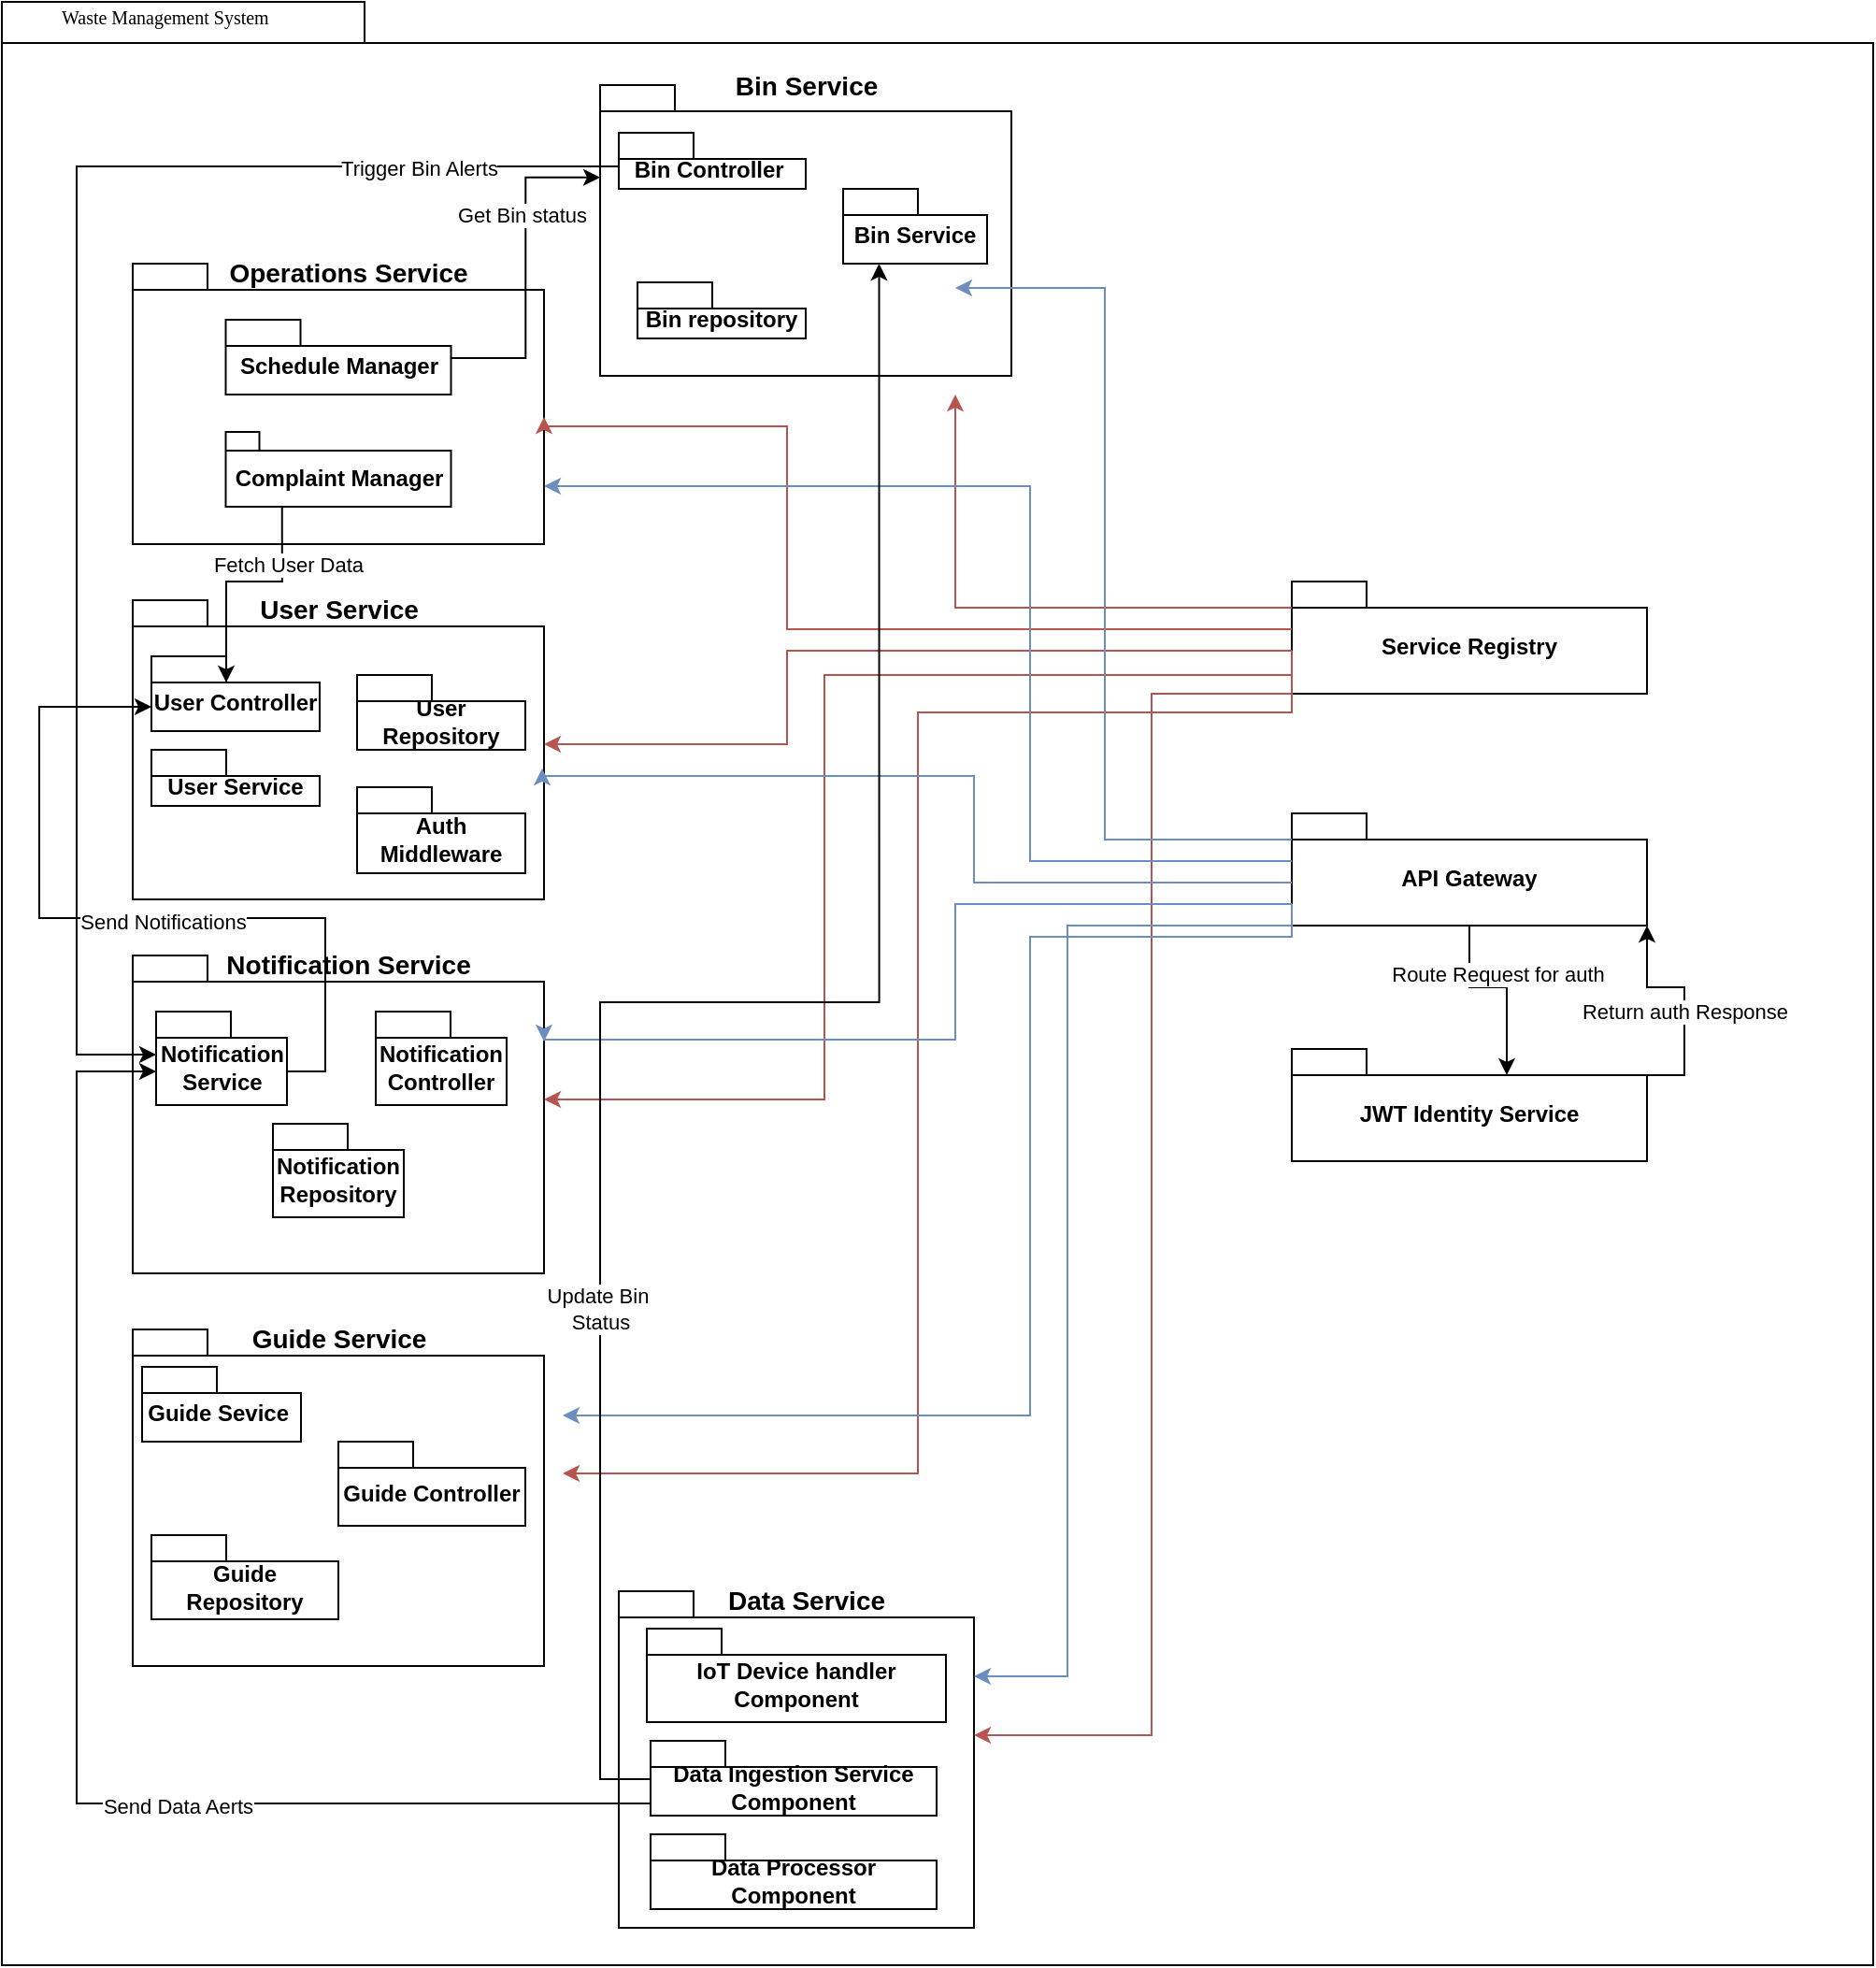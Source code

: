 <mxfile version="24.8.3">
  <diagram name="Page-1" id="b5b7bab2-c9e2-2cf4-8b2a-24fd1a2a6d21">
    <mxGraphModel dx="1603" dy="945" grid="1" gridSize="10" guides="1" tooltips="1" connect="1" arrows="1" fold="1" page="1" pageScale="1" pageWidth="827" pageHeight="1169" background="none" math="0" shadow="0">
      <root>
        <mxCell id="0" />
        <mxCell id="1" parent="0" />
        <mxCell id="6e0c8c40b5770093-72" value="" style="shape=folder;fontStyle=1;spacingTop=10;tabWidth=194;tabHeight=22;tabPosition=left;html=1;rounded=0;shadow=0;comic=0;labelBackgroundColor=none;strokeWidth=1;fillColor=none;fontFamily=Verdana;fontSize=10;align=center;" parent="1" vertex="1">
          <mxGeometry x="300" y="90" width="1001" height="1050" as="geometry" />
        </mxCell>
        <mxCell id="6e0c8c40b5770093-73" value="Waste Management System" style="text;html=1;align=left;verticalAlign=top;spacingTop=-4;fontSize=10;fontFamily=Verdana" parent="1" vertex="1">
          <mxGeometry x="330" y="90" width="130" height="20" as="geometry" />
        </mxCell>
        <mxCell id="4fz09WtrM1QGdSj1qNqo-1" value="" style="shape=folder;fontStyle=1;spacingTop=10;tabWidth=40;tabHeight=14;tabPosition=left;html=1;whiteSpace=wrap;" vertex="1" parent="1">
          <mxGeometry x="370" y="230" width="220" height="150" as="geometry" />
        </mxCell>
        <mxCell id="4fz09WtrM1QGdSj1qNqo-2" value="" style="shape=folder;fontStyle=1;spacingTop=10;tabWidth=40;tabHeight=14;tabPosition=left;html=1;whiteSpace=wrap;" vertex="1" parent="1">
          <mxGeometry x="370" y="410" width="220" height="160" as="geometry" />
        </mxCell>
        <mxCell id="4fz09WtrM1QGdSj1qNqo-3" value="" style="shape=folder;fontStyle=1;spacingTop=10;tabWidth=40;tabHeight=14;tabPosition=left;html=1;whiteSpace=wrap;" vertex="1" parent="1">
          <mxGeometry x="630" y="940" width="190" height="180" as="geometry" />
        </mxCell>
        <mxCell id="4fz09WtrM1QGdSj1qNqo-4" value="" style="shape=folder;fontStyle=1;spacingTop=10;tabWidth=40;tabHeight=14;tabPosition=left;html=1;whiteSpace=wrap;" vertex="1" parent="1">
          <mxGeometry x="620" y="134.5" width="220" height="155.5" as="geometry" />
        </mxCell>
        <mxCell id="4fz09WtrM1QGdSj1qNqo-5" value="" style="shape=folder;fontStyle=1;spacingTop=10;tabWidth=40;tabHeight=14;tabPosition=left;html=1;whiteSpace=wrap;" vertex="1" parent="1">
          <mxGeometry x="370" y="600" width="220" height="170" as="geometry" />
        </mxCell>
        <mxCell id="4fz09WtrM1QGdSj1qNqo-6" value="" style="shape=folder;fontStyle=1;spacingTop=10;tabWidth=40;tabHeight=14;tabPosition=left;html=1;whiteSpace=wrap;" vertex="1" parent="1">
          <mxGeometry x="370" y="800" width="220" height="180" as="geometry" />
        </mxCell>
        <mxCell id="4fz09WtrM1QGdSj1qNqo-14" value="JWT Identity Service" style="shape=folder;fontStyle=1;spacingTop=10;tabWidth=40;tabHeight=14;tabPosition=left;html=1;whiteSpace=wrap;" vertex="1" parent="1">
          <mxGeometry x="990" y="650" width="190" height="60" as="geometry" />
        </mxCell>
        <mxCell id="4fz09WtrM1QGdSj1qNqo-15" value="Service Registry" style="shape=folder;fontStyle=1;spacingTop=10;tabWidth=40;tabHeight=14;tabPosition=left;html=1;whiteSpace=wrap;" vertex="1" parent="1">
          <mxGeometry x="990" y="400" width="190" height="60" as="geometry" />
        </mxCell>
        <mxCell id="4fz09WtrM1QGdSj1qNqo-16" value="API Gateway" style="shape=folder;fontStyle=1;spacingTop=10;tabWidth=40;tabHeight=14;tabPosition=left;html=1;whiteSpace=wrap;" vertex="1" parent="1">
          <mxGeometry x="990" y="524" width="190" height="60" as="geometry" />
        </mxCell>
        <mxCell id="4fz09WtrM1QGdSj1qNqo-17" style="edgeStyle=orthogonalEdgeStyle;rounded=0;orthogonalLoop=1;jettySize=auto;html=1;exitX=0;exitY=0;exitDx=0;exitDy=14;exitPerimeter=0;fillColor=#f8cecc;strokeColor=#b85450;" edge="1" parent="1" source="4fz09WtrM1QGdSj1qNqo-15">
          <mxGeometry relative="1" as="geometry">
            <mxPoint x="810" y="300" as="targetPoint" />
            <Array as="points">
              <mxPoint x="810" y="414" />
            </Array>
          </mxGeometry>
        </mxCell>
        <mxCell id="4fz09WtrM1QGdSj1qNqo-18" style="edgeStyle=orthogonalEdgeStyle;rounded=0;orthogonalLoop=1;jettySize=auto;html=1;exitX=0;exitY=0;exitDx=0;exitDy=25.5;exitPerimeter=0;entryX=0;entryY=0;entryDx=220;entryDy=82;entryPerimeter=0;fillColor=#f8cecc;strokeColor=#b85450;" edge="1" parent="1" source="4fz09WtrM1QGdSj1qNqo-15" target="4fz09WtrM1QGdSj1qNqo-1">
          <mxGeometry relative="1" as="geometry">
            <Array as="points">
              <mxPoint x="720" y="425" />
              <mxPoint x="720" y="317" />
              <mxPoint x="590" y="317" />
            </Array>
          </mxGeometry>
        </mxCell>
        <mxCell id="4fz09WtrM1QGdSj1qNqo-19" style="edgeStyle=orthogonalEdgeStyle;rounded=0;orthogonalLoop=1;jettySize=auto;html=1;exitX=0;exitY=0;exitDx=0;exitDy=37;exitPerimeter=0;fillColor=#f8cecc;strokeColor=#b85450;" edge="1" parent="1" source="4fz09WtrM1QGdSj1qNqo-15">
          <mxGeometry relative="1" as="geometry">
            <mxPoint x="590" y="487" as="targetPoint" />
            <Array as="points">
              <mxPoint x="720" y="437" />
              <mxPoint x="720" y="487" />
            </Array>
          </mxGeometry>
        </mxCell>
        <mxCell id="4fz09WtrM1QGdSj1qNqo-20" style="edgeStyle=orthogonalEdgeStyle;rounded=0;orthogonalLoop=1;jettySize=auto;html=1;exitX=0;exitY=0;exitDx=0;exitDy=37;exitPerimeter=0;fillColor=#f8cecc;strokeColor=#b85450;" edge="1" parent="1" source="4fz09WtrM1QGdSj1qNqo-15">
          <mxGeometry relative="1" as="geometry">
            <mxPoint x="590" y="677" as="targetPoint" />
            <Array as="points">
              <mxPoint x="990" y="450" />
              <mxPoint x="740" y="450" />
              <mxPoint x="740" y="677" />
            </Array>
          </mxGeometry>
        </mxCell>
        <mxCell id="4fz09WtrM1QGdSj1qNqo-21" style="edgeStyle=orthogonalEdgeStyle;rounded=0;orthogonalLoop=1;jettySize=auto;html=1;exitX=0;exitY=0;exitDx=0;exitDy=48.5;exitPerimeter=0;fillColor=#f8cecc;strokeColor=#b85450;" edge="1" parent="1" source="4fz09WtrM1QGdSj1qNqo-15">
          <mxGeometry relative="1" as="geometry">
            <mxPoint x="600" y="877" as="targetPoint" />
            <Array as="points">
              <mxPoint x="990" y="470" />
              <mxPoint x="790" y="470" />
              <mxPoint x="790" y="877" />
            </Array>
          </mxGeometry>
        </mxCell>
        <mxCell id="4fz09WtrM1QGdSj1qNqo-22" style="edgeStyle=orthogonalEdgeStyle;rounded=0;orthogonalLoop=1;jettySize=auto;html=1;exitX=0;exitY=0;exitDx=0;exitDy=48.5;exitPerimeter=0;entryX=0;entryY=0;entryDx=190;entryDy=77;entryPerimeter=0;fillColor=#f8cecc;strokeColor=#b85450;" edge="1" parent="1" source="4fz09WtrM1QGdSj1qNqo-15" target="4fz09WtrM1QGdSj1qNqo-3">
          <mxGeometry relative="1" as="geometry">
            <Array as="points">
              <mxPoint x="990" y="460" />
              <mxPoint x="915" y="460" />
              <mxPoint x="915" y="1017" />
            </Array>
          </mxGeometry>
        </mxCell>
        <mxCell id="4fz09WtrM1QGdSj1qNqo-23" style="edgeStyle=orthogonalEdgeStyle;rounded=0;orthogonalLoop=1;jettySize=auto;html=1;exitX=0;exitY=0;exitDx=0;exitDy=14;exitPerimeter=0;entryX=0;entryY=0;entryDx=190;entryDy=108.5;entryPerimeter=0;fillColor=#dae8fc;strokeColor=#6c8ebf;" edge="1" parent="1" source="4fz09WtrM1QGdSj1qNqo-16" target="4fz09WtrM1QGdSj1qNqo-4">
          <mxGeometry relative="1" as="geometry">
            <Array as="points">
              <mxPoint x="890" y="538" />
              <mxPoint x="890" y="243" />
            </Array>
          </mxGeometry>
        </mxCell>
        <mxCell id="4fz09WtrM1QGdSj1qNqo-24" style="edgeStyle=orthogonalEdgeStyle;rounded=0;orthogonalLoop=1;jettySize=auto;html=1;exitX=0;exitY=0;exitDx=0;exitDy=25.5;exitPerimeter=0;fillColor=#dae8fc;strokeColor=#6c8ebf;" edge="1" parent="1" source="4fz09WtrM1QGdSj1qNqo-16">
          <mxGeometry relative="1" as="geometry">
            <mxPoint x="590" y="349" as="targetPoint" />
            <Array as="points">
              <mxPoint x="850" y="549" />
              <mxPoint x="850" y="349" />
            </Array>
          </mxGeometry>
        </mxCell>
        <mxCell id="4fz09WtrM1QGdSj1qNqo-25" style="edgeStyle=orthogonalEdgeStyle;rounded=0;orthogonalLoop=1;jettySize=auto;html=1;exitX=0;exitY=0;exitDx=0;exitDy=37;exitPerimeter=0;fillColor=#dae8fc;strokeColor=#6c8ebf;" edge="1" parent="1" source="4fz09WtrM1QGdSj1qNqo-16">
          <mxGeometry relative="1" as="geometry">
            <mxPoint x="589" y="500" as="targetPoint" />
            <Array as="points">
              <mxPoint x="820" y="561" />
              <mxPoint x="820" y="504" />
            </Array>
          </mxGeometry>
        </mxCell>
        <mxCell id="4fz09WtrM1QGdSj1qNqo-26" style="edgeStyle=orthogonalEdgeStyle;rounded=0;orthogonalLoop=1;jettySize=auto;html=1;exitX=0;exitY=0;exitDx=0;exitDy=48.5;exitPerimeter=0;fillColor=#dae8fc;strokeColor=#6c8ebf;" edge="1" parent="1" source="4fz09WtrM1QGdSj1qNqo-16">
          <mxGeometry relative="1" as="geometry">
            <mxPoint x="590" y="646" as="targetPoint" />
            <Array as="points">
              <mxPoint x="810" y="573" />
              <mxPoint x="810" y="645" />
            </Array>
          </mxGeometry>
        </mxCell>
        <mxCell id="4fz09WtrM1QGdSj1qNqo-27" style="edgeStyle=orthogonalEdgeStyle;rounded=0;orthogonalLoop=1;jettySize=auto;html=1;exitX=0;exitY=0;exitDx=0;exitDy=48.5;exitPerimeter=0;fillColor=#dae8fc;strokeColor=#6c8ebf;" edge="1" parent="1" source="4fz09WtrM1QGdSj1qNqo-16">
          <mxGeometry relative="1" as="geometry">
            <mxPoint x="600" y="846" as="targetPoint" />
            <Array as="points">
              <mxPoint x="990" y="590" />
              <mxPoint x="850" y="590" />
              <mxPoint x="850" y="846" />
            </Array>
          </mxGeometry>
        </mxCell>
        <mxCell id="4fz09WtrM1QGdSj1qNqo-28" style="edgeStyle=orthogonalEdgeStyle;rounded=0;orthogonalLoop=1;jettySize=auto;html=1;exitX=0;exitY=0;exitDx=0;exitDy=60;exitPerimeter=0;entryX=0;entryY=0;entryDx=190;entryDy=45.5;entryPerimeter=0;fillColor=#dae8fc;strokeColor=#6c8ebf;" edge="1" parent="1" source="4fz09WtrM1QGdSj1qNqo-16" target="4fz09WtrM1QGdSj1qNqo-3">
          <mxGeometry relative="1" as="geometry">
            <Array as="points">
              <mxPoint x="870" y="584" />
              <mxPoint x="870" y="985" />
            </Array>
          </mxGeometry>
        </mxCell>
        <mxCell id="4fz09WtrM1QGdSj1qNqo-31" style="edgeStyle=orthogonalEdgeStyle;rounded=0;orthogonalLoop=1;jettySize=auto;html=1;exitX=0.5;exitY=1;exitDx=0;exitDy=0;exitPerimeter=0;entryX=0;entryY=0;entryDx=115;entryDy=14;entryPerimeter=0;" edge="1" parent="1" source="4fz09WtrM1QGdSj1qNqo-16" target="4fz09WtrM1QGdSj1qNqo-14">
          <mxGeometry relative="1" as="geometry" />
        </mxCell>
        <mxCell id="4fz09WtrM1QGdSj1qNqo-32" value="Route Request for auth" style="edgeLabel;html=1;align=center;verticalAlign=middle;resizable=0;points=[];" vertex="1" connectable="0" parent="4fz09WtrM1QGdSj1qNqo-31">
          <mxGeometry x="0.26" y="-5" relative="1" as="geometry">
            <mxPoint y="-17" as="offset" />
          </mxGeometry>
        </mxCell>
        <mxCell id="4fz09WtrM1QGdSj1qNqo-33" style="edgeStyle=orthogonalEdgeStyle;rounded=0;orthogonalLoop=1;jettySize=auto;html=1;exitX=0;exitY=0;exitDx=190;exitDy=14;exitPerimeter=0;entryX=0;entryY=0;entryDx=190;entryDy=60;entryPerimeter=0;" edge="1" parent="1" source="4fz09WtrM1QGdSj1qNqo-14" target="4fz09WtrM1QGdSj1qNqo-16">
          <mxGeometry relative="1" as="geometry" />
        </mxCell>
        <mxCell id="4fz09WtrM1QGdSj1qNqo-34" value="Return auth Response" style="edgeLabel;html=1;align=center;verticalAlign=middle;resizable=0;points=[];" vertex="1" connectable="0" parent="4fz09WtrM1QGdSj1qNqo-33">
          <mxGeometry x="-0.1" relative="1" as="geometry">
            <mxPoint as="offset" />
          </mxGeometry>
        </mxCell>
        <mxCell id="4fz09WtrM1QGdSj1qNqo-35" value="Bin Controller&amp;nbsp;" style="shape=folder;fontStyle=1;spacingTop=10;tabWidth=40;tabHeight=14;tabPosition=left;html=1;whiteSpace=wrap;" vertex="1" parent="1">
          <mxGeometry x="630" y="160" width="100" height="30" as="geometry" />
        </mxCell>
        <mxCell id="4fz09WtrM1QGdSj1qNqo-36" value="Bin Service" style="shape=folder;fontStyle=1;spacingTop=10;tabWidth=40;tabHeight=14;tabPosition=left;html=1;whiteSpace=wrap;" vertex="1" parent="1">
          <mxGeometry x="750" y="190" width="77" height="40" as="geometry" />
        </mxCell>
        <mxCell id="4fz09WtrM1QGdSj1qNqo-37" value="Bin repository" style="shape=folder;fontStyle=1;spacingTop=10;tabWidth=40;tabHeight=14;tabPosition=left;html=1;whiteSpace=wrap;" vertex="1" parent="1">
          <mxGeometry x="640" y="240" width="90" height="30" as="geometry" />
        </mxCell>
        <mxCell id="4fz09WtrM1QGdSj1qNqo-43" value="User Controller" style="shape=folder;fontStyle=1;spacingTop=10;tabWidth=40;tabHeight=14;tabPosition=left;html=1;whiteSpace=wrap;" vertex="1" parent="1">
          <mxGeometry x="380" y="440" width="90" height="40" as="geometry" />
        </mxCell>
        <mxCell id="4fz09WtrM1QGdSj1qNqo-44" value="User Repository" style="shape=folder;fontStyle=1;spacingTop=10;tabWidth=40;tabHeight=14;tabPosition=left;html=1;whiteSpace=wrap;" vertex="1" parent="1">
          <mxGeometry x="490" y="450" width="90" height="40" as="geometry" />
        </mxCell>
        <mxCell id="4fz09WtrM1QGdSj1qNqo-45" value="User Service" style="shape=folder;fontStyle=1;spacingTop=10;tabWidth=40;tabHeight=14;tabPosition=left;html=1;whiteSpace=wrap;" vertex="1" parent="1">
          <mxGeometry x="380" y="490" width="90" height="30" as="geometry" />
        </mxCell>
        <mxCell id="4fz09WtrM1QGdSj1qNqo-46" value="Auth Middleware" style="shape=folder;fontStyle=1;spacingTop=10;tabWidth=40;tabHeight=14;tabPosition=left;html=1;whiteSpace=wrap;" vertex="1" parent="1">
          <mxGeometry x="490" y="510" width="90" height="46" as="geometry" />
        </mxCell>
        <mxCell id="4fz09WtrM1QGdSj1qNqo-55" value="IoT Device handler Component" style="shape=folder;fontStyle=1;spacingTop=10;tabWidth=40;tabHeight=14;tabPosition=left;html=1;whiteSpace=wrap;" vertex="1" parent="1">
          <mxGeometry x="645" y="960" width="160" height="50" as="geometry" />
        </mxCell>
        <mxCell id="4fz09WtrM1QGdSj1qNqo-56" value="Data Ingestion Service Component" style="shape=folder;fontStyle=1;spacingTop=10;tabWidth=40;tabHeight=14;tabPosition=left;html=1;whiteSpace=wrap;" vertex="1" parent="1">
          <mxGeometry x="647" y="1020" width="153" height="40" as="geometry" />
        </mxCell>
        <mxCell id="4fz09WtrM1QGdSj1qNqo-57" value="Data Processor Component" style="shape=folder;fontStyle=1;spacingTop=10;tabWidth=40;tabHeight=14;tabPosition=left;html=1;whiteSpace=wrap;" vertex="1" parent="1">
          <mxGeometry x="647" y="1070" width="153" height="40" as="geometry" />
        </mxCell>
        <mxCell id="4fz09WtrM1QGdSj1qNqo-59" value="Guide Sevice&amp;nbsp;" style="shape=folder;fontStyle=1;spacingTop=10;tabWidth=40;tabHeight=14;tabPosition=left;html=1;whiteSpace=wrap;" vertex="1" parent="1">
          <mxGeometry x="375" y="820" width="85" height="40" as="geometry" />
        </mxCell>
        <mxCell id="4fz09WtrM1QGdSj1qNqo-60" value="Guide Controller" style="shape=folder;fontStyle=1;spacingTop=10;tabWidth=40;tabHeight=14;tabPosition=left;html=1;whiteSpace=wrap;" vertex="1" parent="1">
          <mxGeometry x="480" y="860" width="100" height="45" as="geometry" />
        </mxCell>
        <mxCell id="4fz09WtrM1QGdSj1qNqo-63" value="Guide Repository" style="shape=folder;fontStyle=1;spacingTop=10;tabWidth=40;tabHeight=14;tabPosition=left;html=1;whiteSpace=wrap;" vertex="1" parent="1">
          <mxGeometry x="380" y="910" width="100" height="45" as="geometry" />
        </mxCell>
        <mxCell id="4fz09WtrM1QGdSj1qNqo-64" value="Notification Service" style="shape=folder;fontStyle=1;spacingTop=10;tabWidth=40;tabHeight=14;tabPosition=left;html=1;whiteSpace=wrap;" vertex="1" parent="1">
          <mxGeometry x="382.5" y="630" width="70" height="50" as="geometry" />
        </mxCell>
        <mxCell id="4fz09WtrM1QGdSj1qNqo-65" value="Notification Repository" style="shape=folder;fontStyle=1;spacingTop=10;tabWidth=40;tabHeight=14;tabPosition=left;html=1;whiteSpace=wrap;" vertex="1" parent="1">
          <mxGeometry x="445" y="690" width="70" height="50" as="geometry" />
        </mxCell>
        <mxCell id="4fz09WtrM1QGdSj1qNqo-66" value="Notification Controller" style="shape=folder;fontStyle=1;spacingTop=10;tabWidth=40;tabHeight=14;tabPosition=left;html=1;whiteSpace=wrap;" vertex="1" parent="1">
          <mxGeometry x="500" y="630" width="70" height="50" as="geometry" />
        </mxCell>
        <mxCell id="4fz09WtrM1QGdSj1qNqo-68" value="Schedule Manager" style="shape=folder;fontStyle=1;spacingTop=10;tabWidth=40;tabHeight=14;tabPosition=left;html=1;whiteSpace=wrap;" vertex="1" parent="1">
          <mxGeometry x="419.75" y="260" width="120.5" height="40" as="geometry" />
        </mxCell>
        <mxCell id="4fz09WtrM1QGdSj1qNqo-69" value="Complaint Manager" style="shape=folder;fontStyle=1;spacingTop=10;tabWidth=18;tabHeight=10;tabPosition=left;html=1;whiteSpace=wrap;" vertex="1" parent="1">
          <mxGeometry x="419.75" y="320" width="120.5" height="40" as="geometry" />
        </mxCell>
        <mxCell id="4fz09WtrM1QGdSj1qNqo-73" value="&lt;b&gt;&lt;font style=&quot;font-size: 14px;&quot;&gt;Notification Service&lt;/font&gt;&lt;/b&gt;" style="text;html=1;align=center;verticalAlign=middle;resizable=0;points=[];autosize=1;strokeColor=none;fillColor=none;" vertex="1" parent="1">
          <mxGeometry x="409.75" y="590" width="150" height="30" as="geometry" />
        </mxCell>
        <mxCell id="4fz09WtrM1QGdSj1qNqo-79" value="&lt;b&gt;&lt;font style=&quot;font-size: 14px;&quot;&gt;Bin Service&lt;/font&gt;&lt;/b&gt;" style="text;html=1;align=center;verticalAlign=middle;resizable=0;points=[];autosize=1;strokeColor=none;fillColor=none;" vertex="1" parent="1">
          <mxGeometry x="680" y="120" width="100" height="30" as="geometry" />
        </mxCell>
        <mxCell id="4fz09WtrM1QGdSj1qNqo-80" value="&lt;b&gt;&lt;font style=&quot;font-size: 14px;&quot;&gt;Operations Service&lt;/font&gt;&lt;/b&gt;" style="text;html=1;align=center;verticalAlign=middle;resizable=0;points=[];autosize=1;strokeColor=none;fillColor=none;" vertex="1" parent="1">
          <mxGeometry x="409.75" y="220" width="150" height="30" as="geometry" />
        </mxCell>
        <mxCell id="4fz09WtrM1QGdSj1qNqo-81" value="&lt;b&gt;&lt;font style=&quot;font-size: 14px;&quot;&gt;Guide Service&lt;/font&gt;&lt;/b&gt;" style="text;html=1;align=center;verticalAlign=middle;resizable=0;points=[];autosize=1;strokeColor=none;fillColor=none;" vertex="1" parent="1">
          <mxGeometry x="419.75" y="790" width="120" height="30" as="geometry" />
        </mxCell>
        <mxCell id="4fz09WtrM1QGdSj1qNqo-82" value="&lt;b&gt;&lt;font style=&quot;font-size: 14px;&quot;&gt;User Service&lt;/font&gt;&lt;/b&gt;" style="text;html=1;align=center;verticalAlign=middle;resizable=0;points=[];autosize=1;strokeColor=none;fillColor=none;" vertex="1" parent="1">
          <mxGeometry x="424.75" y="400" width="110" height="30" as="geometry" />
        </mxCell>
        <mxCell id="4fz09WtrM1QGdSj1qNqo-85" style="edgeStyle=orthogonalEdgeStyle;rounded=0;orthogonalLoop=1;jettySize=auto;html=1;exitX=0;exitY=0;exitDx=0;exitDy=20.5;exitPerimeter=0;entryX=0.25;entryY=1;entryDx=0;entryDy=0;entryPerimeter=0;" edge="1" parent="1" source="4fz09WtrM1QGdSj1qNqo-56" target="4fz09WtrM1QGdSj1qNqo-36">
          <mxGeometry relative="1" as="geometry">
            <Array as="points">
              <mxPoint x="620" y="1041" />
              <mxPoint x="620" y="625" />
              <mxPoint x="769" y="625" />
            </Array>
          </mxGeometry>
        </mxCell>
        <mxCell id="4fz09WtrM1QGdSj1qNqo-86" value="Update Bin&amp;nbsp;&lt;div&gt;Status&lt;/div&gt;" style="edgeLabel;html=1;align=center;verticalAlign=middle;resizable=0;points=[];" vertex="1" connectable="0" parent="4fz09WtrM1QGdSj1qNqo-85">
          <mxGeometry x="-0.687" y="-1" relative="1" as="geometry">
            <mxPoint x="-1" y="-124" as="offset" />
          </mxGeometry>
        </mxCell>
        <mxCell id="4fz09WtrM1QGdSj1qNqo-88" style="edgeStyle=orthogonalEdgeStyle;rounded=0;orthogonalLoop=1;jettySize=auto;html=1;exitX=0;exitY=0;exitDx=0;exitDy=33.5;exitPerimeter=0;entryX=0;entryY=0;entryDx=0;entryDy=32;entryPerimeter=0;" edge="1" parent="1" source="4fz09WtrM1QGdSj1qNqo-56" target="4fz09WtrM1QGdSj1qNqo-64">
          <mxGeometry relative="1" as="geometry">
            <Array as="points">
              <mxPoint x="340" y="1053" />
              <mxPoint x="340" y="662" />
            </Array>
          </mxGeometry>
        </mxCell>
        <mxCell id="4fz09WtrM1QGdSj1qNqo-89" value="Send Data Aerts" style="edgeLabel;html=1;align=center;verticalAlign=middle;resizable=0;points=[];" vertex="1" connectable="0" parent="4fz09WtrM1QGdSj1qNqo-88">
          <mxGeometry x="-0.316" y="1" relative="1" as="geometry">
            <mxPoint as="offset" />
          </mxGeometry>
        </mxCell>
        <mxCell id="4fz09WtrM1QGdSj1qNqo-90" style="edgeStyle=orthogonalEdgeStyle;rounded=0;orthogonalLoop=1;jettySize=auto;html=1;exitX=0;exitY=0;exitDx=0;exitDy=18;exitPerimeter=0;entryX=0;entryY=0;entryDx=0;entryDy=23;entryPerimeter=0;" edge="1" parent="1" source="4fz09WtrM1QGdSj1qNqo-35" target="4fz09WtrM1QGdSj1qNqo-64">
          <mxGeometry relative="1" as="geometry">
            <Array as="points">
              <mxPoint x="340" y="178" />
              <mxPoint x="340" y="653" />
            </Array>
          </mxGeometry>
        </mxCell>
        <mxCell id="4fz09WtrM1QGdSj1qNqo-91" value="Trigger Bin Alerts" style="edgeLabel;html=1;align=center;verticalAlign=middle;resizable=0;points=[];" vertex="1" connectable="0" parent="4fz09WtrM1QGdSj1qNqo-90">
          <mxGeometry x="-0.731" y="1" relative="1" as="geometry">
            <mxPoint x="1" as="offset" />
          </mxGeometry>
        </mxCell>
        <mxCell id="4fz09WtrM1QGdSj1qNqo-92" style="edgeStyle=orthogonalEdgeStyle;rounded=0;orthogonalLoop=1;jettySize=auto;html=1;exitX=0;exitY=0;exitDx=120.5;exitDy=20.5;exitPerimeter=0;entryX=0;entryY=0;entryDx=0;entryDy=49.375;entryPerimeter=0;" edge="1" parent="1" source="4fz09WtrM1QGdSj1qNqo-68" target="4fz09WtrM1QGdSj1qNqo-4">
          <mxGeometry relative="1" as="geometry" />
        </mxCell>
        <mxCell id="4fz09WtrM1QGdSj1qNqo-93" value="Get Bin status" style="edgeLabel;html=1;align=center;verticalAlign=middle;resizable=0;points=[];" vertex="1" connectable="0" parent="4fz09WtrM1QGdSj1qNqo-92">
          <mxGeometry x="0.324" y="2" relative="1" as="geometry">
            <mxPoint as="offset" />
          </mxGeometry>
        </mxCell>
        <mxCell id="4fz09WtrM1QGdSj1qNqo-94" style="edgeStyle=orthogonalEdgeStyle;rounded=0;orthogonalLoop=1;jettySize=auto;html=1;exitX=0.25;exitY=1;exitDx=0;exitDy=0;exitPerimeter=0;entryX=0;entryY=0;entryDx=40;entryDy=14;entryPerimeter=0;" edge="1" parent="1" source="4fz09WtrM1QGdSj1qNqo-69" target="4fz09WtrM1QGdSj1qNqo-43">
          <mxGeometry relative="1" as="geometry" />
        </mxCell>
        <mxCell id="4fz09WtrM1QGdSj1qNqo-95" value="Fetch User Data" style="edgeLabel;html=1;align=center;verticalAlign=middle;resizable=0;points=[];" vertex="1" connectable="0" parent="4fz09WtrM1QGdSj1qNqo-94">
          <mxGeometry x="-0.42" y="-1" relative="1" as="geometry">
            <mxPoint x="4" y="-5" as="offset" />
          </mxGeometry>
        </mxCell>
        <mxCell id="4fz09WtrM1QGdSj1qNqo-96" style="edgeStyle=orthogonalEdgeStyle;rounded=0;orthogonalLoop=1;jettySize=auto;html=1;exitX=0;exitY=0;exitDx=70;exitDy=32;exitPerimeter=0;entryX=0;entryY=0;entryDx=0;entryDy=27;entryPerimeter=0;" edge="1" parent="1" source="4fz09WtrM1QGdSj1qNqo-64" target="4fz09WtrM1QGdSj1qNqo-43">
          <mxGeometry relative="1" as="geometry">
            <Array as="points">
              <mxPoint x="473" y="662" />
              <mxPoint x="473" y="580" />
              <mxPoint x="320" y="580" />
              <mxPoint x="320" y="467" />
            </Array>
          </mxGeometry>
        </mxCell>
        <mxCell id="4fz09WtrM1QGdSj1qNqo-97" value="Send Notifications" style="edgeLabel;html=1;align=center;verticalAlign=middle;resizable=0;points=[];" vertex="1" connectable="0" parent="4fz09WtrM1QGdSj1qNqo-96">
          <mxGeometry x="-0.115" y="2" relative="1" as="geometry">
            <mxPoint as="offset" />
          </mxGeometry>
        </mxCell>
        <mxCell id="4fz09WtrM1QGdSj1qNqo-98" value="&lt;b&gt;&lt;font style=&quot;font-size: 14px;&quot;&gt;Data Service&lt;/font&gt;&lt;/b&gt;" style="text;html=1;align=center;verticalAlign=middle;resizable=0;points=[];autosize=1;strokeColor=none;fillColor=none;" vertex="1" parent="1">
          <mxGeometry x="675" y="930" width="110" height="30" as="geometry" />
        </mxCell>
      </root>
    </mxGraphModel>
  </diagram>
</mxfile>
